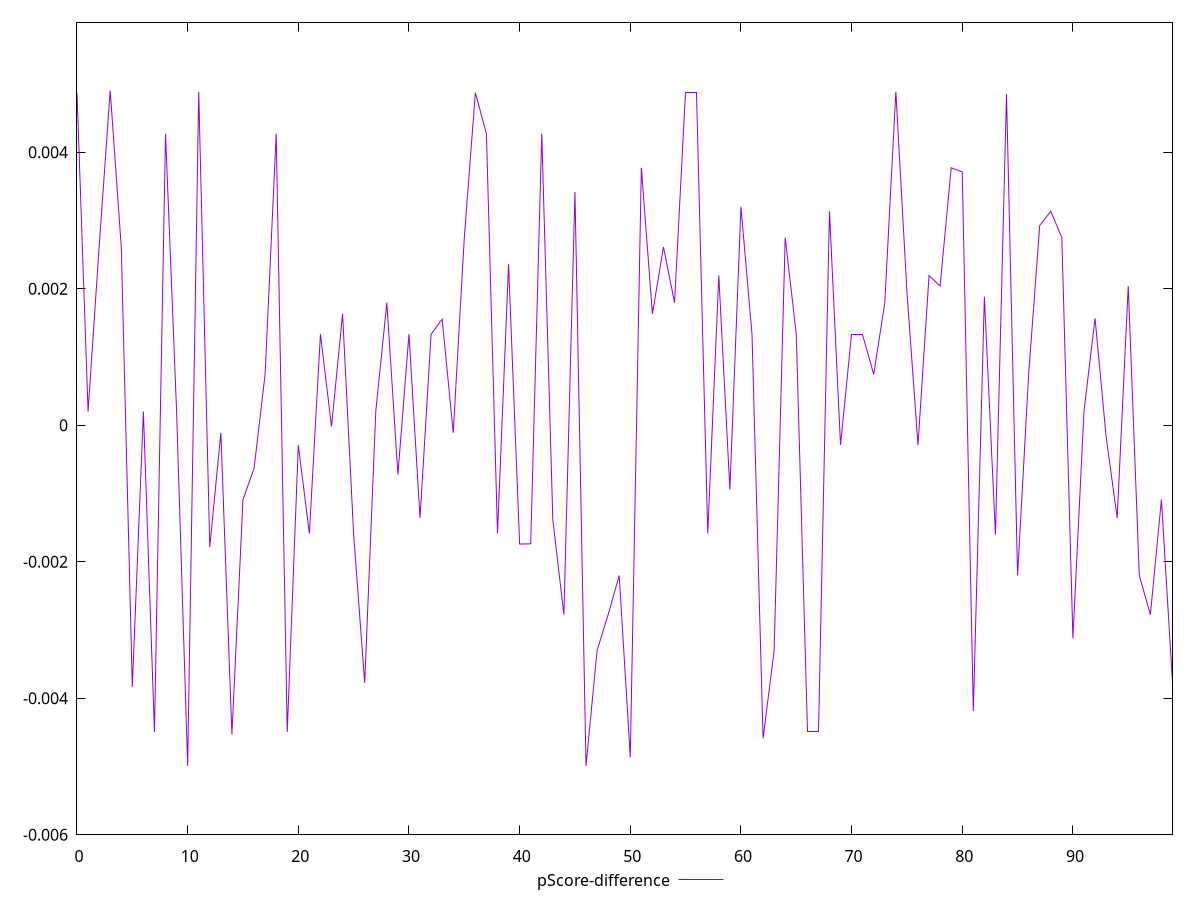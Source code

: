reset

$pScoreDifference <<EOF
0 0.004870350682723568
1 0.00020028366998736669
2 0.0026113921804421514
3 0.004902014345056216
4 0.0026113921804428175
5 -0.003832469266330407
6 0.00020028366998736669
7 -0.004493926105677226
8 0.0042687984389649936
9 0.00020028366998736669
10 -0.004991536234611904
11 0.004884754157505444
12 -0.0017863504161732546
13 -0.00011128894648937404
14 -0.004530661904439959
15 -0.0010906657645478601
16 -0.0006341766046352726
17 0.0007439339997595829
18 0.004268798438964105
19 -0.004493926105677226
20 -0.00029126310760496654
21 -0.0015877977655879283
22 0.001332299645305901
23 -0.000021488487629284236
24 0.0016300262653375919
25 -0.0016037194659376253
26 -0.0037756528608299256
27 0.00020028366998814384
28 0.0017932894444481207
29 -0.00072375454205309
30 0.001332299645305901
31 -0.0013592513487705737
32 0.0013322996453067892
33 0.0015527911012102047
34 -0.00011128894648937404
35 0.002746769454739062
36 0.004870350682723568
37 0.004268798438965882
38 -0.0015877977655879283
39 0.0023572991094586992
40 -0.001741662878848027
41 -0.0017388494963063161
42 0.0042687984389649936
43 -0.001385888411458036
44 -0.0027759584079105615
45 0.00341660881275338
46 -0.004991536234610239
47 -0.003303040064192797
48 -0.0027759584079105615
49 -0.0022016496503111105
50 -0.004864792923253369
51 0.0037703953190035278
52 0.0016300262653365927
53 0.0026113921804421514
54 0.0017932894444466774
55 0.004870350682723568
56 0.004870350682723568
57 -0.0015877977655879283
58 0.0021924227618144165
59 -0.0009425365982896894
60 0.0031996918651281403
61 0.001332299645305901
62 -0.004589242775370428
63 -0.0033030400641943514
64 0.0027467694547377297
65 0.001332299645305901
66 -0.004493926105676338
67 -0.004493926105676338
68 0.0031336132391479588
69 -0.0002912631076056327
70 0.0013322996453067892
71 0.0013322996453067892
72 0.0007439339997595829
73 0.0017932894444466774
74 0.004884754157504556
75 0.0019575474623955147
76 -0.00029126310760496654
77 0.0021924227618144165
78 0.0020375268217990294
79 0.0037703953190035278
80 0.0037094002810171833
81 -0.004190473197448086
82 0.0018822741887668526
83 -0.0016037194659376253
84 0.004849595691950093
85 -0.002201649650309556
86 0.000743933999760249
87 0.002926018426931243
88 0.0031336132391479588
89 0.002746769454738396
90 -0.003120711010426519
91 0.00020028366998736669
92 0.001566264793078087
93 -0.00016445605361403715
94 -0.0013592513487690194
95 0.0020375268217996956
96 -0.002201649650309556
97 -0.0027759584079113386
98 -0.0010906657645484152
99 -0.003775652860831591
EOF

set key outside below
set xrange [0:99]
set yrange [-0.005991536234611904:0.005902014345056216]
set trange [-0.005991536234611904:0.005902014345056216]
set terminal svg size 640, 500 enhanced background rgb 'white'
set output "report_00025_2021-02-22T21:38:55.199Z/max-potential-fid/samples/pages+cached+noadtech+nomedia/pScore-difference/values.svg"

plot $pScoreDifference title "pScore-difference" with line

reset
